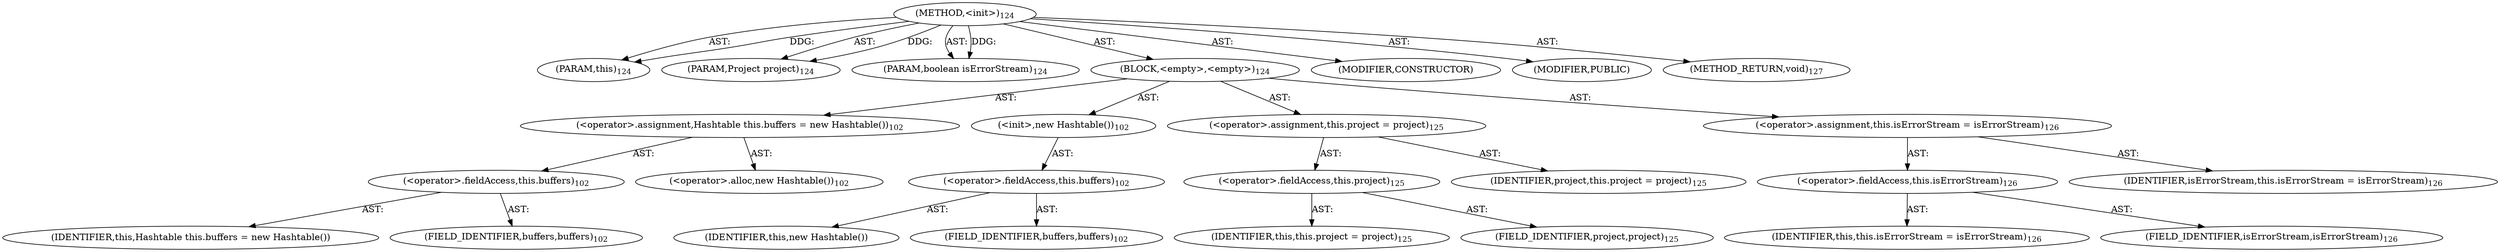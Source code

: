 digraph "&lt;init&gt;" {  
"111669149697" [label = <(METHOD,&lt;init&gt;)<SUB>124</SUB>> ]
"115964116998" [label = <(PARAM,this)<SUB>124</SUB>> ]
"115964117000" [label = <(PARAM,Project project)<SUB>124</SUB>> ]
"115964117001" [label = <(PARAM,boolean isErrorStream)<SUB>124</SUB>> ]
"25769803777" [label = <(BLOCK,&lt;empty&gt;,&lt;empty&gt;)<SUB>124</SUB>> ]
"30064771074" [label = <(&lt;operator&gt;.assignment,Hashtable this.buffers = new Hashtable())<SUB>102</SUB>> ]
"30064771075" [label = <(&lt;operator&gt;.fieldAccess,this.buffers)<SUB>102</SUB>> ]
"68719476751" [label = <(IDENTIFIER,this,Hashtable this.buffers = new Hashtable())> ]
"55834574849" [label = <(FIELD_IDENTIFIER,buffers,buffers)<SUB>102</SUB>> ]
"30064771076" [label = <(&lt;operator&gt;.alloc,new Hashtable())<SUB>102</SUB>> ]
"30064771077" [label = <(&lt;init&gt;,new Hashtable())<SUB>102</SUB>> ]
"30064771078" [label = <(&lt;operator&gt;.fieldAccess,this.buffers)<SUB>102</SUB>> ]
"68719476752" [label = <(IDENTIFIER,this,new Hashtable())> ]
"55834574850" [label = <(FIELD_IDENTIFIER,buffers,buffers)<SUB>102</SUB>> ]
"30064771079" [label = <(&lt;operator&gt;.assignment,this.project = project)<SUB>125</SUB>> ]
"30064771080" [label = <(&lt;operator&gt;.fieldAccess,this.project)<SUB>125</SUB>> ]
"68719476748" [label = <(IDENTIFIER,this,this.project = project)<SUB>125</SUB>> ]
"55834574851" [label = <(FIELD_IDENTIFIER,project,project)<SUB>125</SUB>> ]
"68719476753" [label = <(IDENTIFIER,project,this.project = project)<SUB>125</SUB>> ]
"30064771081" [label = <(&lt;operator&gt;.assignment,this.isErrorStream = isErrorStream)<SUB>126</SUB>> ]
"30064771082" [label = <(&lt;operator&gt;.fieldAccess,this.isErrorStream)<SUB>126</SUB>> ]
"68719476749" [label = <(IDENTIFIER,this,this.isErrorStream = isErrorStream)<SUB>126</SUB>> ]
"55834574852" [label = <(FIELD_IDENTIFIER,isErrorStream,isErrorStream)<SUB>126</SUB>> ]
"68719476754" [label = <(IDENTIFIER,isErrorStream,this.isErrorStream = isErrorStream)<SUB>126</SUB>> ]
"133143986192" [label = <(MODIFIER,CONSTRUCTOR)> ]
"133143986193" [label = <(MODIFIER,PUBLIC)> ]
"128849018881" [label = <(METHOD_RETURN,void)<SUB>127</SUB>> ]
  "111669149697" -> "115964116998"  [ label = "AST: "] 
  "111669149697" -> "115964117000"  [ label = "AST: "] 
  "111669149697" -> "115964117001"  [ label = "AST: "] 
  "111669149697" -> "25769803777"  [ label = "AST: "] 
  "111669149697" -> "133143986192"  [ label = "AST: "] 
  "111669149697" -> "133143986193"  [ label = "AST: "] 
  "111669149697" -> "128849018881"  [ label = "AST: "] 
  "25769803777" -> "30064771074"  [ label = "AST: "] 
  "25769803777" -> "30064771077"  [ label = "AST: "] 
  "25769803777" -> "30064771079"  [ label = "AST: "] 
  "25769803777" -> "30064771081"  [ label = "AST: "] 
  "30064771074" -> "30064771075"  [ label = "AST: "] 
  "30064771074" -> "30064771076"  [ label = "AST: "] 
  "30064771075" -> "68719476751"  [ label = "AST: "] 
  "30064771075" -> "55834574849"  [ label = "AST: "] 
  "30064771077" -> "30064771078"  [ label = "AST: "] 
  "30064771078" -> "68719476752"  [ label = "AST: "] 
  "30064771078" -> "55834574850"  [ label = "AST: "] 
  "30064771079" -> "30064771080"  [ label = "AST: "] 
  "30064771079" -> "68719476753"  [ label = "AST: "] 
  "30064771080" -> "68719476748"  [ label = "AST: "] 
  "30064771080" -> "55834574851"  [ label = "AST: "] 
  "30064771081" -> "30064771082"  [ label = "AST: "] 
  "30064771081" -> "68719476754"  [ label = "AST: "] 
  "30064771082" -> "68719476749"  [ label = "AST: "] 
  "30064771082" -> "55834574852"  [ label = "AST: "] 
  "111669149697" -> "115964116998"  [ label = "DDG: "] 
  "111669149697" -> "115964117000"  [ label = "DDG: "] 
  "111669149697" -> "115964117001"  [ label = "DDG: "] 
}
